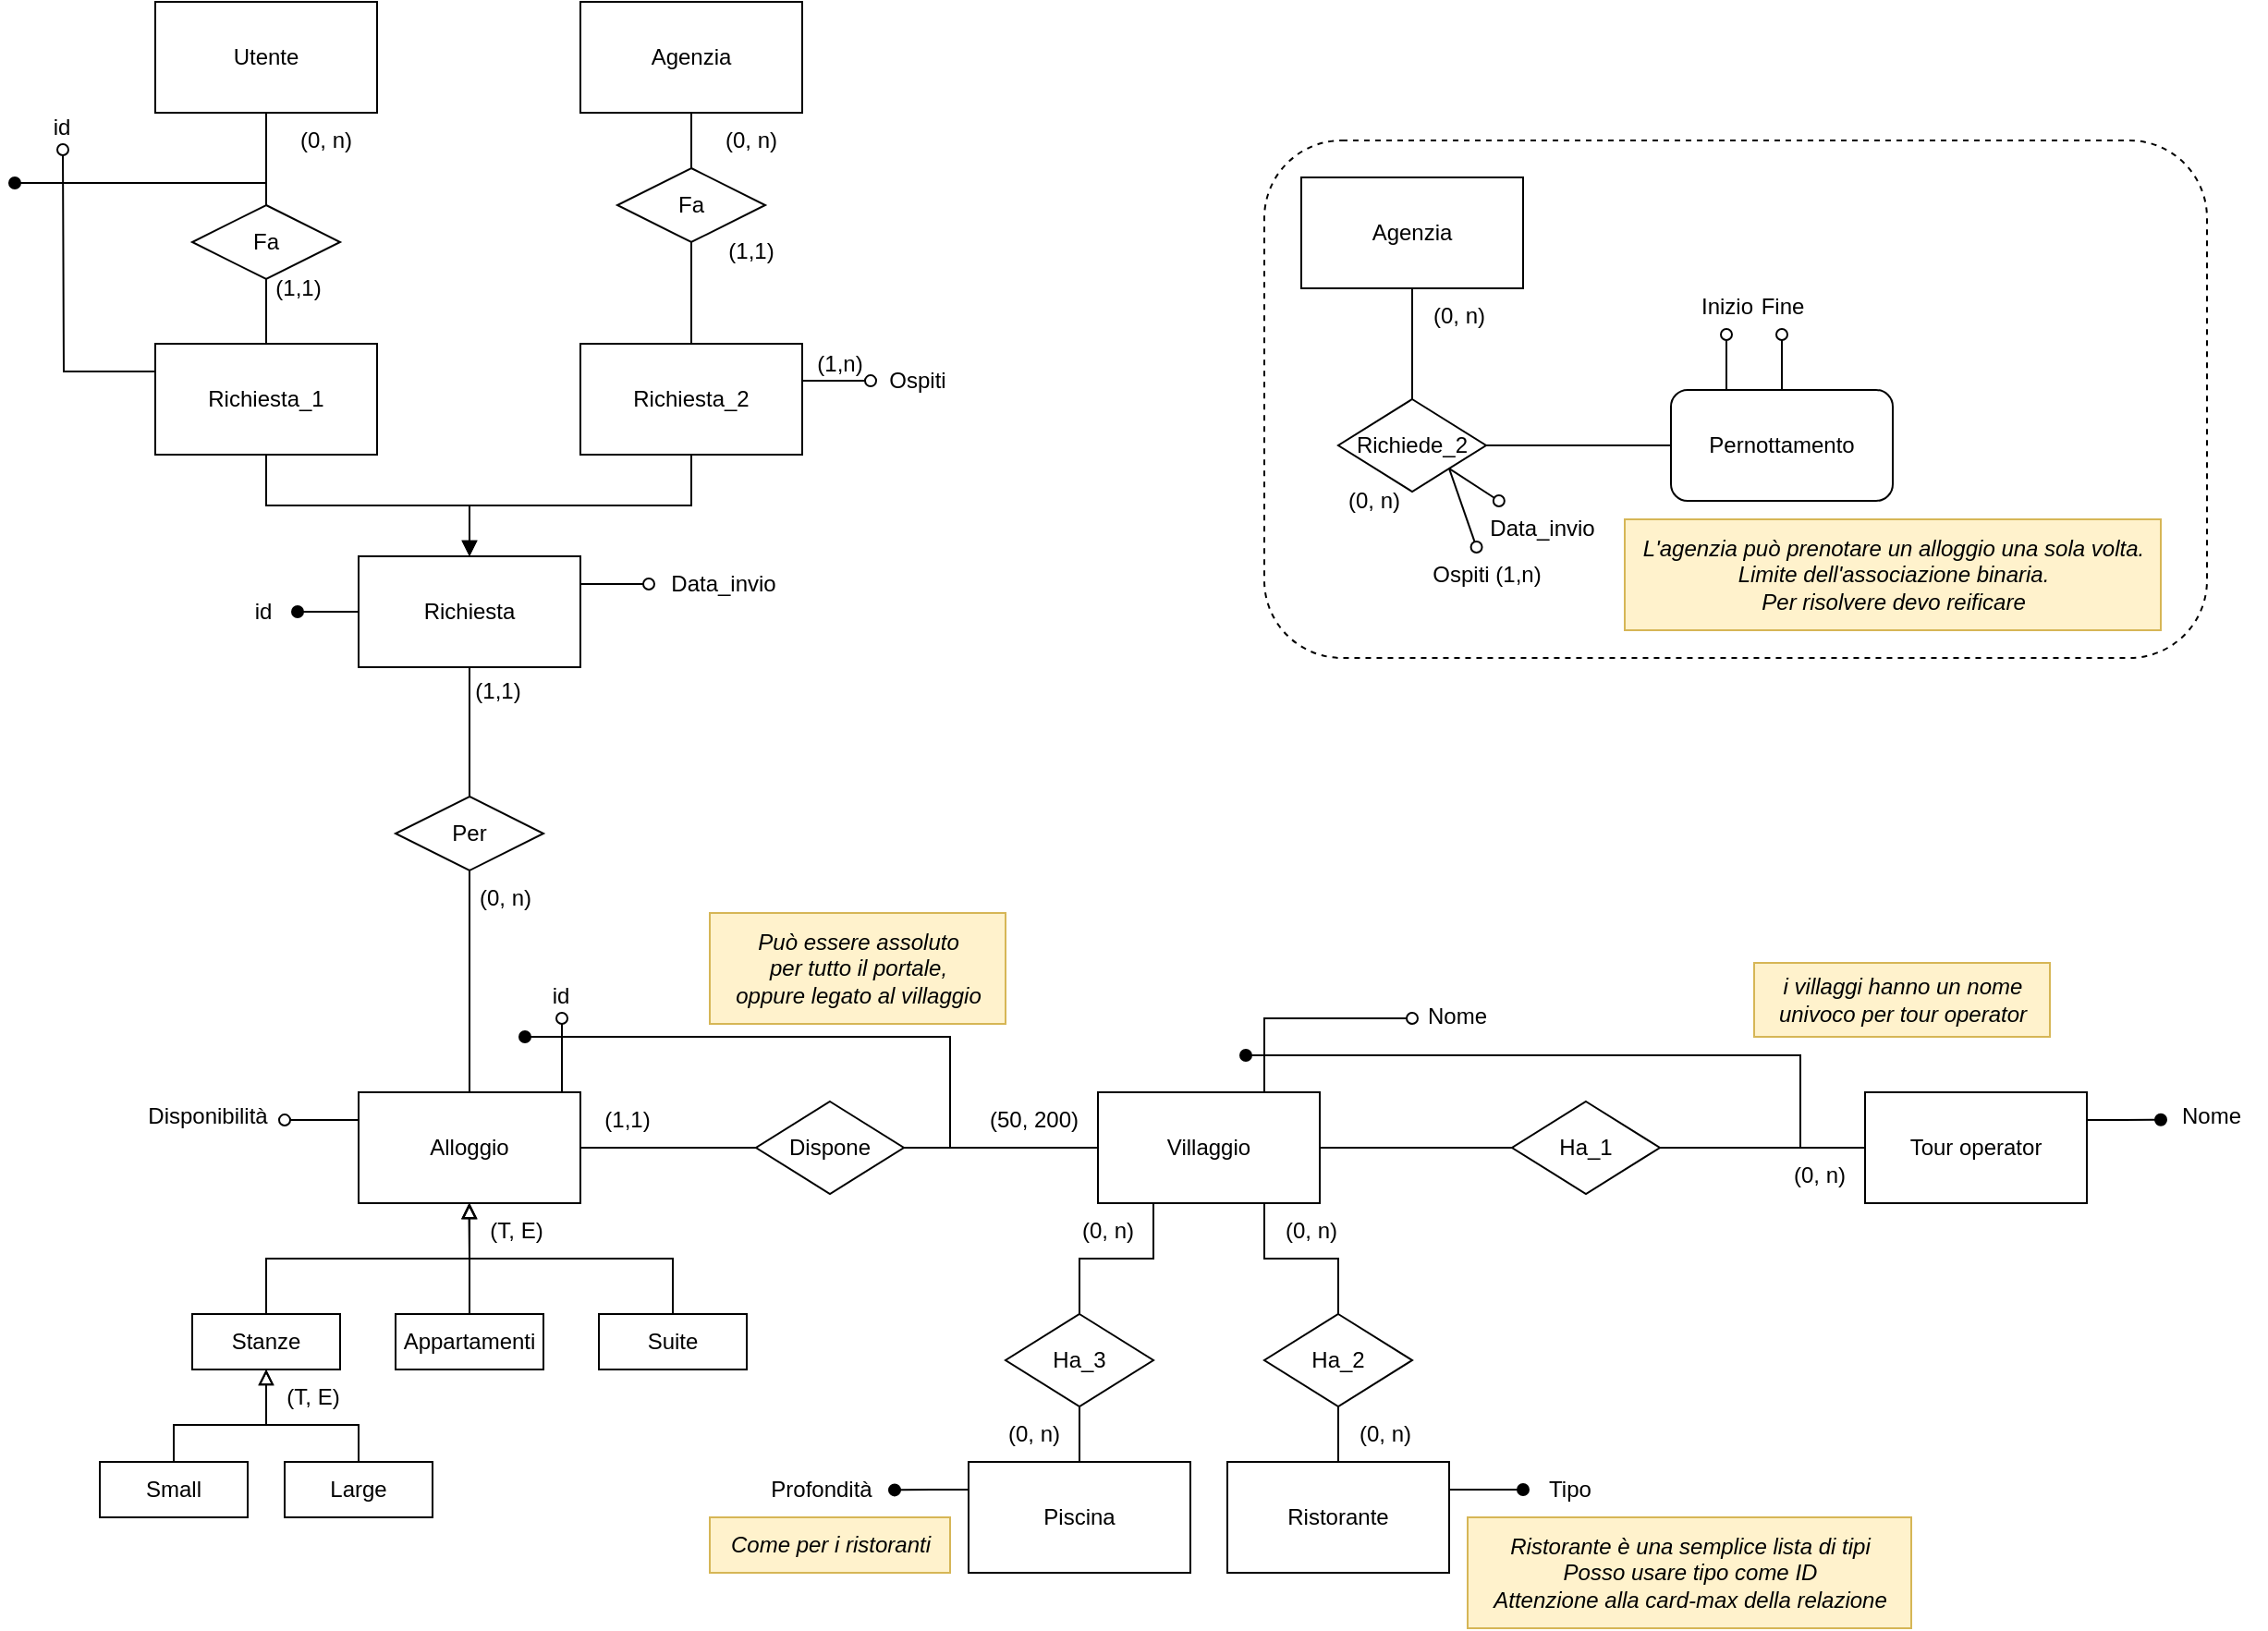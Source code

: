 <mxfile version="20.8.16" type="device"><diagram name="Pagina-1" id="-EDMIH_8DnhTlBHgp33c"><mxGraphModel dx="1922" dy="1255" grid="0" gridSize="10" guides="1" tooltips="1" connect="1" arrows="1" fold="1" page="0" pageScale="1" pageWidth="827" pageHeight="1169" math="0" shadow="0"><root><mxCell id="0"/><mxCell id="1" parent="0"/><mxCell id="rKJac5vUVWXICpSLBOoQ-12" style="edgeStyle=orthogonalEdgeStyle;rounded=0;orthogonalLoop=1;jettySize=auto;html=1;exitX=0.5;exitY=1;exitDx=0;exitDy=0;entryX=0.5;entryY=0;entryDx=0;entryDy=0;endArrow=none;endFill=0;" edge="1" parent="1" source="rKJac5vUVWXICpSLBOoQ-2"><mxGeometry relative="1" as="geometry"><mxPoint x="180" y="320" as="targetPoint"/></mxGeometry></mxCell><mxCell id="rKJac5vUVWXICpSLBOoQ-16" style="edgeStyle=orthogonalEdgeStyle;rounded=0;orthogonalLoop=1;jettySize=auto;html=1;exitX=1;exitY=0.5;exitDx=0;exitDy=0;entryX=0;entryY=0.5;entryDx=0;entryDy=0;endArrow=none;endFill=0;" edge="1" parent="1" source="rKJac5vUVWXICpSLBOoQ-11" target="rKJac5vUVWXICpSLBOoQ-15"><mxGeometry relative="1" as="geometry"/></mxCell><mxCell id="rKJac5vUVWXICpSLBOoQ-27" style="edgeStyle=orthogonalEdgeStyle;rounded=0;orthogonalLoop=1;jettySize=auto;html=1;exitX=0.75;exitY=0;exitDx=0;exitDy=0;endArrow=oval;endFill=0;" edge="1" parent="1" source="rKJac5vUVWXICpSLBOoQ-11"><mxGeometry relative="1" as="geometry"><mxPoint x="290" y="370" as="targetPoint"/><Array as="points"><mxPoint x="210" y="370"/><mxPoint x="280" y="370"/></Array></mxGeometry></mxCell><mxCell id="rKJac5vUVWXICpSLBOoQ-50" style="edgeStyle=orthogonalEdgeStyle;rounded=0;orthogonalLoop=1;jettySize=auto;html=1;exitX=0;exitY=0.5;exitDx=0;exitDy=0;entryX=1;entryY=0.5;entryDx=0;entryDy=0;endArrow=none;endFill=0;" edge="1" parent="1" source="rKJac5vUVWXICpSLBOoQ-11" target="rKJac5vUVWXICpSLBOoQ-49"><mxGeometry relative="1" as="geometry"/></mxCell><mxCell id="rKJac5vUVWXICpSLBOoQ-11" value="Villaggio" style="rounded=0;whiteSpace=wrap;html=1;" vertex="1" parent="1"><mxGeometry x="120" y="410" width="120" height="60" as="geometry"/></mxCell><mxCell id="rKJac5vUVWXICpSLBOoQ-23" style="edgeStyle=orthogonalEdgeStyle;rounded=0;orthogonalLoop=1;jettySize=auto;html=1;exitX=1;exitY=0.25;exitDx=0;exitDy=0;endArrow=oval;endFill=1;" edge="1" parent="1" source="rKJac5vUVWXICpSLBOoQ-14"><mxGeometry relative="1" as="geometry"><mxPoint x="695" y="424.898" as="targetPoint"/></mxGeometry></mxCell><mxCell id="rKJac5vUVWXICpSLBOoQ-14" value="Tour operator" style="rounded=0;whiteSpace=wrap;html=1;" vertex="1" parent="1"><mxGeometry x="535" y="410" width="120" height="60" as="geometry"/></mxCell><mxCell id="rKJac5vUVWXICpSLBOoQ-17" style="edgeStyle=orthogonalEdgeStyle;rounded=0;orthogonalLoop=1;jettySize=auto;html=1;exitX=1;exitY=0.5;exitDx=0;exitDy=0;entryX=0;entryY=0.5;entryDx=0;entryDy=0;endArrow=none;endFill=0;" edge="1" parent="1" source="rKJac5vUVWXICpSLBOoQ-15" target="rKJac5vUVWXICpSLBOoQ-14"><mxGeometry relative="1" as="geometry"/></mxCell><mxCell id="rKJac5vUVWXICpSLBOoQ-15" value="Ha_1" style="rhombus;whiteSpace=wrap;html=1;" vertex="1" parent="1"><mxGeometry x="344" y="415" width="80" height="50" as="geometry"/></mxCell><mxCell id="rKJac5vUVWXICpSLBOoQ-22" style="edgeStyle=orthogonalEdgeStyle;rounded=0;orthogonalLoop=1;jettySize=auto;html=1;exitX=0.5;exitY=0;exitDx=0;exitDy=0;endArrow=none;endFill=0;" edge="1" parent="1" source="rKJac5vUVWXICpSLBOoQ-18"><mxGeometry relative="1" as="geometry"><mxPoint x="250" y="580" as="targetPoint"/></mxGeometry></mxCell><mxCell id="rKJac5vUVWXICpSLBOoQ-35" style="edgeStyle=orthogonalEdgeStyle;rounded=0;orthogonalLoop=1;jettySize=auto;html=1;exitX=1;exitY=0.25;exitDx=0;exitDy=0;endArrow=oval;endFill=1;" edge="1" parent="1" source="rKJac5vUVWXICpSLBOoQ-18"><mxGeometry relative="1" as="geometry"><mxPoint x="350" y="625" as="targetPoint"/></mxGeometry></mxCell><mxCell id="rKJac5vUVWXICpSLBOoQ-18" value="Ristorante" style="rounded=0;whiteSpace=wrap;html=1;" vertex="1" parent="1"><mxGeometry x="190" y="610" width="120" height="60" as="geometry"/></mxCell><mxCell id="rKJac5vUVWXICpSLBOoQ-21" style="edgeStyle=orthogonalEdgeStyle;rounded=0;orthogonalLoop=1;jettySize=auto;html=1;exitX=0.5;exitY=0;exitDx=0;exitDy=0;entryX=0.75;entryY=1;entryDx=0;entryDy=0;endArrow=none;endFill=0;" edge="1" parent="1" source="rKJac5vUVWXICpSLBOoQ-20" target="rKJac5vUVWXICpSLBOoQ-11"><mxGeometry relative="1" as="geometry"/></mxCell><mxCell id="rKJac5vUVWXICpSLBOoQ-20" value="Ha_2" style="rhombus;whiteSpace=wrap;html=1;" vertex="1" parent="1"><mxGeometry x="210" y="530" width="80" height="50" as="geometry"/></mxCell><mxCell id="rKJac5vUVWXICpSLBOoQ-24" value="Nome" style="text;html=1;align=center;verticalAlign=middle;resizable=0;points=[];autosize=1;strokeColor=none;fillColor=none;" vertex="1" parent="1"><mxGeometry x="692" y="408" width="60" height="30" as="geometry"/></mxCell><mxCell id="rKJac5vUVWXICpSLBOoQ-25" value="(0, n)" style="text;html=1;align=center;verticalAlign=middle;resizable=0;points=[];autosize=1;strokeColor=none;fillColor=none;" vertex="1" parent="1"><mxGeometry x="485" y="440" width="50" height="30" as="geometry"/></mxCell><mxCell id="rKJac5vUVWXICpSLBOoQ-28" value="Nome" style="text;html=1;align=center;verticalAlign=middle;resizable=0;points=[];autosize=1;strokeColor=none;fillColor=none;" vertex="1" parent="1"><mxGeometry x="284" y="354" width="60" height="30" as="geometry"/></mxCell><mxCell id="rKJac5vUVWXICpSLBOoQ-29" value="" style="endArrow=oval;html=1;rounded=0;edgeStyle=orthogonalEdgeStyle;endFill=1;" edge="1" parent="1"><mxGeometry width="50" height="50" relative="1" as="geometry"><mxPoint x="500" y="440" as="sourcePoint"/><mxPoint x="200" y="390" as="targetPoint"/><Array as="points"><mxPoint x="400" y="390"/><mxPoint x="200" y="390"/></Array></mxGeometry></mxCell><mxCell id="rKJac5vUVWXICpSLBOoQ-30" value="i villaggi hanno un nome&lt;br&gt;univoco per tour operator" style="text;html=1;align=center;verticalAlign=middle;resizable=0;points=[];autosize=1;strokeColor=#d6b656;fillColor=#fff2cc;fontStyle=2" vertex="1" parent="1"><mxGeometry x="475" y="340" width="160" height="40" as="geometry"/></mxCell><mxCell id="rKJac5vUVWXICpSLBOoQ-31" style="edgeStyle=orthogonalEdgeStyle;rounded=0;orthogonalLoop=1;jettySize=auto;html=1;exitX=0.5;exitY=0;exitDx=0;exitDy=0;endArrow=none;endFill=0;" edge="1" parent="1" source="rKJac5vUVWXICpSLBOoQ-32"><mxGeometry relative="1" as="geometry"><mxPoint x="110" y="580" as="targetPoint"/></mxGeometry></mxCell><mxCell id="rKJac5vUVWXICpSLBOoQ-44" style="edgeStyle=orthogonalEdgeStyle;rounded=0;orthogonalLoop=1;jettySize=auto;html=1;exitX=0;exitY=0.25;exitDx=0;exitDy=0;endArrow=oval;endFill=1;" edge="1" parent="1" source="rKJac5vUVWXICpSLBOoQ-32"><mxGeometry relative="1" as="geometry"><mxPoint x="10" y="625.2" as="targetPoint"/></mxGeometry></mxCell><mxCell id="rKJac5vUVWXICpSLBOoQ-32" value="Piscina" style="rounded=0;whiteSpace=wrap;html=1;" vertex="1" parent="1"><mxGeometry x="50" y="610" width="120" height="60" as="geometry"/></mxCell><mxCell id="rKJac5vUVWXICpSLBOoQ-34" style="edgeStyle=orthogonalEdgeStyle;rounded=0;orthogonalLoop=1;jettySize=auto;html=1;exitX=0.5;exitY=0;exitDx=0;exitDy=0;entryX=0.25;entryY=1;entryDx=0;entryDy=0;endArrow=none;endFill=0;" edge="1" parent="1" source="rKJac5vUVWXICpSLBOoQ-33" target="rKJac5vUVWXICpSLBOoQ-11"><mxGeometry relative="1" as="geometry"/></mxCell><mxCell id="rKJac5vUVWXICpSLBOoQ-33" value="Ha_3" style="rhombus;whiteSpace=wrap;html=1;" vertex="1" parent="1"><mxGeometry x="70" y="530" width="80" height="50" as="geometry"/></mxCell><mxCell id="rKJac5vUVWXICpSLBOoQ-36" value="Tipo" style="text;html=1;align=center;verticalAlign=middle;resizable=0;points=[];autosize=1;strokeColor=none;fillColor=none;" vertex="1" parent="1"><mxGeometry x="350" y="610" width="50" height="30" as="geometry"/></mxCell><mxCell id="rKJac5vUVWXICpSLBOoQ-40" value="Ristorante è una semplice lista di tipi&lt;br&gt;Posso usare tipo come ID&lt;br&gt;Attenzione alla card-max della relazione" style="text;html=1;align=center;verticalAlign=middle;resizable=0;points=[];autosize=1;strokeColor=#d6b656;fillColor=#fff2cc;fontStyle=2" vertex="1" parent="1"><mxGeometry x="320" y="640" width="240" height="60" as="geometry"/></mxCell><mxCell id="rKJac5vUVWXICpSLBOoQ-42" value="(0, n)" style="text;html=1;align=center;verticalAlign=middle;resizable=0;points=[];autosize=1;strokeColor=none;fillColor=none;" vertex="1" parent="1"><mxGeometry x="210" y="470" width="50" height="30" as="geometry"/></mxCell><mxCell id="rKJac5vUVWXICpSLBOoQ-43" value="(0, n)" style="text;html=1;align=center;verticalAlign=middle;resizable=0;points=[];autosize=1;strokeColor=none;fillColor=none;" vertex="1" parent="1"><mxGeometry x="250" y="580" width="50" height="30" as="geometry"/></mxCell><mxCell id="rKJac5vUVWXICpSLBOoQ-45" value="Profondità" style="text;html=1;align=center;verticalAlign=middle;resizable=0;points=[];autosize=1;strokeColor=none;fillColor=none;" vertex="1" parent="1"><mxGeometry x="-70" y="610" width="80" height="30" as="geometry"/></mxCell><mxCell id="rKJac5vUVWXICpSLBOoQ-46" value="Come per i ristoranti" style="text;html=1;align=center;verticalAlign=middle;resizable=0;points=[];autosize=1;strokeColor=#d6b656;fillColor=#fff2cc;fontStyle=2" vertex="1" parent="1"><mxGeometry x="-90" y="640" width="130" height="30" as="geometry"/></mxCell><mxCell id="rKJac5vUVWXICpSLBOoQ-47" value="(0, n)" style="text;html=1;align=center;verticalAlign=middle;resizable=0;points=[];autosize=1;strokeColor=none;fillColor=none;" vertex="1" parent="1"><mxGeometry x="60" y="580" width="50" height="30" as="geometry"/></mxCell><mxCell id="rKJac5vUVWXICpSLBOoQ-48" value="(0, n)" style="text;html=1;align=center;verticalAlign=middle;resizable=0;points=[];autosize=1;strokeColor=none;fillColor=none;" vertex="1" parent="1"><mxGeometry x="100" y="470" width="50" height="30" as="geometry"/></mxCell><mxCell id="rKJac5vUVWXICpSLBOoQ-55" style="edgeStyle=orthogonalEdgeStyle;rounded=0;orthogonalLoop=1;jettySize=auto;html=1;exitX=0;exitY=0.5;exitDx=0;exitDy=0;endArrow=none;endFill=0;" edge="1" parent="1" source="rKJac5vUVWXICpSLBOoQ-49" target="rKJac5vUVWXICpSLBOoQ-53"><mxGeometry relative="1" as="geometry"/></mxCell><mxCell id="rKJac5vUVWXICpSLBOoQ-49" value="Dispone" style="rhombus;whiteSpace=wrap;html=1;" vertex="1" parent="1"><mxGeometry x="-65" y="415" width="80" height="50" as="geometry"/></mxCell><mxCell id="rKJac5vUVWXICpSLBOoQ-51" value="(50, 200)" style="text;html=1;align=center;verticalAlign=middle;resizable=0;points=[];autosize=1;strokeColor=none;fillColor=none;" vertex="1" parent="1"><mxGeometry x="50" y="410" width="70" height="30" as="geometry"/></mxCell><mxCell id="rKJac5vUVWXICpSLBOoQ-71" style="edgeStyle=orthogonalEdgeStyle;rounded=0;orthogonalLoop=1;jettySize=auto;html=1;exitX=0;exitY=0.25;exitDx=0;exitDy=0;endArrow=oval;endFill=0;" edge="1" parent="1" source="rKJac5vUVWXICpSLBOoQ-53"><mxGeometry relative="1" as="geometry"><mxPoint x="-320" y="425.041" as="targetPoint"/></mxGeometry></mxCell><mxCell id="rKJac5vUVWXICpSLBOoQ-74" style="edgeStyle=orthogonalEdgeStyle;rounded=0;orthogonalLoop=1;jettySize=auto;html=1;exitX=0.25;exitY=0;exitDx=0;exitDy=0;endArrow=oval;endFill=0;" edge="1" parent="1" source="rKJac5vUVWXICpSLBOoQ-53"><mxGeometry relative="1" as="geometry"><mxPoint x="-170" y="370" as="targetPoint"/><Array as="points"><mxPoint x="-170" y="410"/><mxPoint x="-170" y="370"/></Array></mxGeometry></mxCell><mxCell id="rKJac5vUVWXICpSLBOoQ-135" style="edgeStyle=orthogonalEdgeStyle;rounded=0;orthogonalLoop=1;jettySize=auto;html=1;exitX=0.5;exitY=0;exitDx=0;exitDy=0;entryX=0.5;entryY=1;entryDx=0;entryDy=0;endArrow=none;endFill=0;" edge="1" parent="1" source="rKJac5vUVWXICpSLBOoQ-53" target="rKJac5vUVWXICpSLBOoQ-111"><mxGeometry relative="1" as="geometry"/></mxCell><mxCell id="rKJac5vUVWXICpSLBOoQ-53" value="Alloggio" style="whiteSpace=wrap;html=1;" vertex="1" parent="1"><mxGeometry x="-280" y="410" width="120" height="60" as="geometry"/></mxCell><mxCell id="rKJac5vUVWXICpSLBOoQ-60" style="edgeStyle=orthogonalEdgeStyle;rounded=0;orthogonalLoop=1;jettySize=auto;html=1;exitX=0.5;exitY=0;exitDx=0;exitDy=0;entryX=0.5;entryY=1;entryDx=0;entryDy=0;endArrow=block;endFill=0;" edge="1" parent="1" source="rKJac5vUVWXICpSLBOoQ-56" target="rKJac5vUVWXICpSLBOoQ-53"><mxGeometry relative="1" as="geometry"/></mxCell><mxCell id="rKJac5vUVWXICpSLBOoQ-56" value="Stanze" style="whiteSpace=wrap;html=1;" vertex="1" parent="1"><mxGeometry x="-370" y="530" width="80" height="30" as="geometry"/></mxCell><mxCell id="rKJac5vUVWXICpSLBOoQ-61" style="edgeStyle=orthogonalEdgeStyle;rounded=0;orthogonalLoop=1;jettySize=auto;html=1;exitX=0.5;exitY=0;exitDx=0;exitDy=0;endArrow=block;endFill=0;" edge="1" parent="1" source="rKJac5vUVWXICpSLBOoQ-57"><mxGeometry relative="1" as="geometry"><mxPoint x="-220.286" y="470" as="targetPoint"/></mxGeometry></mxCell><mxCell id="rKJac5vUVWXICpSLBOoQ-57" value="Appartamenti" style="whiteSpace=wrap;html=1;" vertex="1" parent="1"><mxGeometry x="-260" y="530" width="80" height="30" as="geometry"/></mxCell><mxCell id="rKJac5vUVWXICpSLBOoQ-62" style="edgeStyle=orthogonalEdgeStyle;rounded=0;orthogonalLoop=1;jettySize=auto;html=1;exitX=0.5;exitY=0;exitDx=0;exitDy=0;entryX=0.5;entryY=1;entryDx=0;entryDy=0;endArrow=block;endFill=0;" edge="1" parent="1" source="rKJac5vUVWXICpSLBOoQ-59" target="rKJac5vUVWXICpSLBOoQ-53"><mxGeometry relative="1" as="geometry"/></mxCell><mxCell id="rKJac5vUVWXICpSLBOoQ-59" value="Suite" style="whiteSpace=wrap;html=1;" vertex="1" parent="1"><mxGeometry x="-150" y="530" width="80" height="30" as="geometry"/></mxCell><mxCell id="rKJac5vUVWXICpSLBOoQ-63" value="(T, E)" style="text;html=1;align=center;verticalAlign=middle;resizable=0;points=[];autosize=1;strokeColor=none;fillColor=none;" vertex="1" parent="1"><mxGeometry x="-220" y="470" width="50" height="30" as="geometry"/></mxCell><mxCell id="rKJac5vUVWXICpSLBOoQ-66" style="edgeStyle=orthogonalEdgeStyle;rounded=0;orthogonalLoop=1;jettySize=auto;html=1;exitX=0.5;exitY=0;exitDx=0;exitDy=0;entryX=0.5;entryY=1;entryDx=0;entryDy=0;endArrow=block;endFill=0;" edge="1" parent="1" source="rKJac5vUVWXICpSLBOoQ-64" target="rKJac5vUVWXICpSLBOoQ-56"><mxGeometry relative="1" as="geometry"><Array as="points"><mxPoint x="-380" y="590"/><mxPoint x="-330" y="590"/></Array></mxGeometry></mxCell><mxCell id="rKJac5vUVWXICpSLBOoQ-64" value="Small" style="whiteSpace=wrap;html=1;" vertex="1" parent="1"><mxGeometry x="-420" y="610" width="80" height="30" as="geometry"/></mxCell><mxCell id="rKJac5vUVWXICpSLBOoQ-67" style="edgeStyle=orthogonalEdgeStyle;rounded=0;orthogonalLoop=1;jettySize=auto;html=1;exitX=0.5;exitY=0;exitDx=0;exitDy=0;endArrow=block;endFill=0;" edge="1" parent="1" source="rKJac5vUVWXICpSLBOoQ-65"><mxGeometry relative="1" as="geometry"><mxPoint x="-330" y="560" as="targetPoint"/><Array as="points"><mxPoint x="-280" y="590"/><mxPoint x="-330" y="590"/></Array></mxGeometry></mxCell><mxCell id="rKJac5vUVWXICpSLBOoQ-65" value="Large" style="whiteSpace=wrap;html=1;" vertex="1" parent="1"><mxGeometry x="-320" y="610" width="80" height="30" as="geometry"/></mxCell><mxCell id="rKJac5vUVWXICpSLBOoQ-70" value="(T, E)" style="text;html=1;align=center;verticalAlign=middle;resizable=0;points=[];autosize=1;strokeColor=none;fillColor=none;" vertex="1" parent="1"><mxGeometry x="-330" y="560" width="50" height="30" as="geometry"/></mxCell><mxCell id="rKJac5vUVWXICpSLBOoQ-72" value="Disponibilità" style="text;html=1;align=center;verticalAlign=middle;resizable=0;points=[];autosize=1;strokeColor=none;fillColor=none;" vertex="1" parent="1"><mxGeometry x="-407" y="408" width="90" height="30" as="geometry"/></mxCell><mxCell id="rKJac5vUVWXICpSLBOoQ-73" value="(1,1)" style="text;html=1;align=center;verticalAlign=middle;resizable=0;points=[];autosize=1;strokeColor=none;fillColor=none;" vertex="1" parent="1"><mxGeometry x="-160" y="410" width="50" height="30" as="geometry"/></mxCell><mxCell id="rKJac5vUVWXICpSLBOoQ-75" value="id" style="text;html=1;align=center;verticalAlign=middle;resizable=0;points=[];autosize=1;strokeColor=none;fillColor=none;" vertex="1" parent="1"><mxGeometry x="-186" y="343" width="30" height="30" as="geometry"/></mxCell><mxCell id="rKJac5vUVWXICpSLBOoQ-76" value="Può essere assoluto&lt;br&gt;per tutto il portale,&lt;br&gt;oppure legato al villaggio" style="text;html=1;align=center;verticalAlign=middle;resizable=0;points=[];autosize=1;strokeColor=#d6b656;fillColor=#fff2cc;fontStyle=2" vertex="1" parent="1"><mxGeometry x="-90" y="313" width="160" height="60" as="geometry"/></mxCell><mxCell id="rKJac5vUVWXICpSLBOoQ-77" value="" style="endArrow=oval;html=1;rounded=0;edgeStyle=orthogonalEdgeStyle;endFill=1;" edge="1" parent="1"><mxGeometry width="50" height="50" relative="1" as="geometry"><mxPoint x="40" y="440" as="sourcePoint"/><mxPoint x="-190" y="380" as="targetPoint"/><Array as="points"><mxPoint x="40" y="380"/><mxPoint x="-190" y="380"/></Array></mxGeometry></mxCell><mxCell id="rKJac5vUVWXICpSLBOoQ-103" value="Agenzia" style="whiteSpace=wrap;html=1;" vertex="1" parent="1"><mxGeometry x="-160" y="-180" width="120" height="60" as="geometry"/></mxCell><mxCell id="rKJac5vUVWXICpSLBOoQ-123" style="edgeStyle=orthogonalEdgeStyle;rounded=0;orthogonalLoop=1;jettySize=auto;html=1;exitX=1;exitY=0.25;exitDx=0;exitDy=0;endArrow=oval;endFill=0;" edge="1" parent="1" source="rKJac5vUVWXICpSLBOoQ-104"><mxGeometry relative="1" as="geometry"><mxPoint x="-123" y="134.83" as="targetPoint"/></mxGeometry></mxCell><mxCell id="rKJac5vUVWXICpSLBOoQ-104" value="Richiesta" style="whiteSpace=wrap;html=1;" vertex="1" parent="1"><mxGeometry x="-280" y="120" width="120" height="60" as="geometry"/></mxCell><mxCell id="rKJac5vUVWXICpSLBOoQ-110" style="edgeStyle=none;rounded=0;orthogonalLoop=1;jettySize=auto;html=1;exitX=0.5;exitY=0;exitDx=0;exitDy=0;entryX=0.5;entryY=1;entryDx=0;entryDy=0;endArrow=none;endFill=0;" edge="1" parent="1" source="rKJac5vUVWXICpSLBOoQ-108" target="rKJac5vUVWXICpSLBOoQ-103"><mxGeometry relative="1" as="geometry"/></mxCell><mxCell id="rKJac5vUVWXICpSLBOoQ-138" style="edgeStyle=orthogonalEdgeStyle;rounded=0;orthogonalLoop=1;jettySize=auto;html=1;exitX=0.5;exitY=1;exitDx=0;exitDy=0;entryX=0.5;entryY=0;entryDx=0;entryDy=0;endArrow=none;endFill=0;" edge="1" parent="1" source="rKJac5vUVWXICpSLBOoQ-108" target="rKJac5vUVWXICpSLBOoQ-137"><mxGeometry relative="1" as="geometry"/></mxCell><mxCell id="rKJac5vUVWXICpSLBOoQ-108" value="Fa" style="rhombus;whiteSpace=wrap;html=1;" vertex="1" parent="1"><mxGeometry x="-140" y="-90" width="80" height="40" as="geometry"/></mxCell><mxCell id="rKJac5vUVWXICpSLBOoQ-136" style="edgeStyle=orthogonalEdgeStyle;rounded=0;orthogonalLoop=1;jettySize=auto;html=1;exitX=0.5;exitY=0;exitDx=0;exitDy=0;endArrow=none;endFill=0;" edge="1" parent="1" source="rKJac5vUVWXICpSLBOoQ-111" target="rKJac5vUVWXICpSLBOoQ-104"><mxGeometry relative="1" as="geometry"/></mxCell><mxCell id="rKJac5vUVWXICpSLBOoQ-111" value="Per" style="rhombus;whiteSpace=wrap;html=1;" vertex="1" parent="1"><mxGeometry x="-260" y="250" width="80" height="40" as="geometry"/></mxCell><mxCell id="rKJac5vUVWXICpSLBOoQ-115" value="(0, n)" style="text;html=1;align=center;verticalAlign=middle;resizable=0;points=[];autosize=1;strokeColor=none;fillColor=none;" vertex="1" parent="1"><mxGeometry x="-93" y="-120" width="50" height="30" as="geometry"/></mxCell><mxCell id="rKJac5vUVWXICpSLBOoQ-118" value="(0, n)" style="text;html=1;align=center;verticalAlign=middle;resizable=0;points=[];autosize=1;strokeColor=none;fillColor=none;" vertex="1" parent="1"><mxGeometry x="-226.5" y="290" width="50" height="30" as="geometry"/></mxCell><mxCell id="rKJac5vUVWXICpSLBOoQ-122" value="" style="endArrow=oval;html=1;rounded=0;endFill=1;exitX=0;exitY=0.5;exitDx=0;exitDy=0;" edge="1" parent="1" source="rKJac5vUVWXICpSLBOoQ-104"><mxGeometry width="50" height="50" relative="1" as="geometry"><mxPoint x="-303" y="190" as="sourcePoint"/><mxPoint x="-313" y="150" as="targetPoint"/></mxGeometry></mxCell><mxCell id="rKJac5vUVWXICpSLBOoQ-124" value="Data_invio" style="text;html=1;align=center;verticalAlign=middle;resizable=0;points=[];autosize=1;strokeColor=none;fillColor=none;" vertex="1" parent="1"><mxGeometry x="-123" y="120" width="80" height="30" as="geometry"/></mxCell><mxCell id="rKJac5vUVWXICpSLBOoQ-127" value="id" style="text;html=1;align=center;verticalAlign=middle;resizable=0;points=[];autosize=1;strokeColor=none;fillColor=none;" vertex="1" parent="1"><mxGeometry x="-347" y="135" width="30" height="30" as="geometry"/></mxCell><mxCell id="rKJac5vUVWXICpSLBOoQ-134" value="" style="group" vertex="1" connectable="0" parent="1"><mxGeometry x="210" y="-105" width="510" height="280" as="geometry"/></mxCell><mxCell id="rKJac5vUVWXICpSLBOoQ-3" value="Agenzia" style="rounded=0;whiteSpace=wrap;html=1;" vertex="1" parent="rKJac5vUVWXICpSLBOoQ-134"><mxGeometry x="20" y="20" width="120" height="60" as="geometry"/></mxCell><mxCell id="rKJac5vUVWXICpSLBOoQ-5" value="Richiede_2" style="rhombus;whiteSpace=wrap;html=1;" vertex="1" parent="rKJac5vUVWXICpSLBOoQ-134"><mxGeometry x="40" y="140" width="80" height="50" as="geometry"/></mxCell><mxCell id="rKJac5vUVWXICpSLBOoQ-7" style="edgeStyle=orthogonalEdgeStyle;rounded=0;orthogonalLoop=1;jettySize=auto;html=1;exitX=0.5;exitY=1;exitDx=0;exitDy=0;entryX=0.5;entryY=0;entryDx=0;entryDy=0;endArrow=none;endFill=0;" edge="1" parent="rKJac5vUVWXICpSLBOoQ-134" source="rKJac5vUVWXICpSLBOoQ-3" target="rKJac5vUVWXICpSLBOoQ-5"><mxGeometry relative="1" as="geometry"/></mxCell><mxCell id="rKJac5vUVWXICpSLBOoQ-82" value="Pernottamento" style="rounded=1;whiteSpace=wrap;html=1;" vertex="1" parent="rKJac5vUVWXICpSLBOoQ-134"><mxGeometry x="220" y="135" width="120" height="60" as="geometry"/></mxCell><mxCell id="rKJac5vUVWXICpSLBOoQ-84" style="edgeStyle=none;rounded=0;orthogonalLoop=1;jettySize=auto;html=1;exitX=1;exitY=0.5;exitDx=0;exitDy=0;entryX=0;entryY=0.5;entryDx=0;entryDy=0;endArrow=none;endFill=0;" edge="1" parent="rKJac5vUVWXICpSLBOoQ-134" source="rKJac5vUVWXICpSLBOoQ-5" target="rKJac5vUVWXICpSLBOoQ-82"><mxGeometry relative="1" as="geometry"/></mxCell><mxCell id="rKJac5vUVWXICpSLBOoQ-90" value="Data_invio" style="text;html=1;align=center;verticalAlign=middle;resizable=0;points=[];autosize=1;strokeColor=none;fillColor=none;" vertex="1" parent="rKJac5vUVWXICpSLBOoQ-134"><mxGeometry x="110" y="195" width="80" height="30" as="geometry"/></mxCell><mxCell id="rKJac5vUVWXICpSLBOoQ-91" style="edgeStyle=none;rounded=0;orthogonalLoop=1;jettySize=auto;html=1;exitX=1;exitY=1;exitDx=0;exitDy=0;endArrow=oval;endFill=0;" edge="1" parent="rKJac5vUVWXICpSLBOoQ-134" source="rKJac5vUVWXICpSLBOoQ-5" target="rKJac5vUVWXICpSLBOoQ-90"><mxGeometry relative="1" as="geometry"/></mxCell><mxCell id="rKJac5vUVWXICpSLBOoQ-92" value="Ospiti (1,n)" style="text;html=1;align=center;verticalAlign=middle;resizable=0;points=[];autosize=1;strokeColor=none;fillColor=none;" vertex="1" parent="rKJac5vUVWXICpSLBOoQ-134"><mxGeometry x="80" y="220" width="80" height="30" as="geometry"/></mxCell><mxCell id="rKJac5vUVWXICpSLBOoQ-93" style="edgeStyle=none;rounded=0;orthogonalLoop=1;jettySize=auto;html=1;exitX=1;exitY=1;exitDx=0;exitDy=0;endArrow=oval;endFill=0;" edge="1" parent="rKJac5vUVWXICpSLBOoQ-134" source="rKJac5vUVWXICpSLBOoQ-5" target="rKJac5vUVWXICpSLBOoQ-92"><mxGeometry relative="1" as="geometry"/></mxCell><mxCell id="rKJac5vUVWXICpSLBOoQ-94" value="Inizio" style="text;html=1;align=center;verticalAlign=middle;resizable=0;points=[];autosize=1;strokeColor=none;fillColor=none;" vertex="1" parent="rKJac5vUVWXICpSLBOoQ-134"><mxGeometry x="225" y="75" width="50" height="30" as="geometry"/></mxCell><mxCell id="rKJac5vUVWXICpSLBOoQ-96" style="edgeStyle=none;rounded=0;orthogonalLoop=1;jettySize=auto;html=1;exitX=0.25;exitY=0;exitDx=0;exitDy=0;endArrow=oval;endFill=0;" edge="1" parent="rKJac5vUVWXICpSLBOoQ-134" source="rKJac5vUVWXICpSLBOoQ-82" target="rKJac5vUVWXICpSLBOoQ-94"><mxGeometry relative="1" as="geometry"/></mxCell><mxCell id="rKJac5vUVWXICpSLBOoQ-95" value="Fine" style="text;html=1;align=center;verticalAlign=middle;resizable=0;points=[];autosize=1;strokeColor=none;fillColor=none;" vertex="1" parent="rKJac5vUVWXICpSLBOoQ-134"><mxGeometry x="255" y="75" width="50" height="30" as="geometry"/></mxCell><mxCell id="rKJac5vUVWXICpSLBOoQ-97" style="edgeStyle=none;rounded=0;orthogonalLoop=1;jettySize=auto;html=1;exitX=0.5;exitY=0;exitDx=0;exitDy=0;endArrow=oval;endFill=0;" edge="1" parent="rKJac5vUVWXICpSLBOoQ-134" source="rKJac5vUVWXICpSLBOoQ-82" target="rKJac5vUVWXICpSLBOoQ-95"><mxGeometry relative="1" as="geometry"/></mxCell><mxCell id="rKJac5vUVWXICpSLBOoQ-98" value="(0, n)" style="text;html=1;align=center;verticalAlign=middle;resizable=0;points=[];autosize=1;strokeColor=none;fillColor=none;" vertex="1" parent="rKJac5vUVWXICpSLBOoQ-134"><mxGeometry x="80" y="80" width="50" height="30" as="geometry"/></mxCell><mxCell id="rKJac5vUVWXICpSLBOoQ-100" value="L'agenzia può prenotare un alloggio una sola volta.&lt;br&gt;Limite dell'associazione binaria.&lt;br&gt;Per risolvere devo reificare" style="text;html=1;align=center;verticalAlign=middle;resizable=0;points=[];autosize=1;strokeColor=#d6b656;fillColor=#fff2cc;fontStyle=2" vertex="1" parent="rKJac5vUVWXICpSLBOoQ-134"><mxGeometry x="195" y="205" width="290" height="60" as="geometry"/></mxCell><mxCell id="rKJac5vUVWXICpSLBOoQ-101" value="(0, n)" style="text;html=1;align=center;verticalAlign=middle;resizable=0;points=[];autosize=1;strokeColor=none;fillColor=none;" vertex="1" parent="rKJac5vUVWXICpSLBOoQ-134"><mxGeometry x="34" y="180" width="50" height="30" as="geometry"/></mxCell><mxCell id="rKJac5vUVWXICpSLBOoQ-133" value="" style="rounded=1;whiteSpace=wrap;html=1;dashed=1;fillColor=none;" vertex="1" parent="rKJac5vUVWXICpSLBOoQ-134"><mxGeometry width="510" height="280" as="geometry"/></mxCell><mxCell id="rKJac5vUVWXICpSLBOoQ-139" style="edgeStyle=orthogonalEdgeStyle;rounded=0;orthogonalLoop=1;jettySize=auto;html=1;exitX=0.5;exitY=1;exitDx=0;exitDy=0;endArrow=block;endFill=1;" edge="1" parent="1" source="rKJac5vUVWXICpSLBOoQ-137" target="rKJac5vUVWXICpSLBOoQ-104"><mxGeometry relative="1" as="geometry"/></mxCell><mxCell id="rKJac5vUVWXICpSLBOoQ-137" value="Richiesta_2" style="whiteSpace=wrap;html=1;" vertex="1" parent="1"><mxGeometry x="-160" y="5" width="120" height="60" as="geometry"/></mxCell><mxCell id="rKJac5vUVWXICpSLBOoQ-140" value="(1,1)" style="text;html=1;align=center;verticalAlign=middle;resizable=0;points=[];autosize=1;strokeColor=none;fillColor=none;" vertex="1" parent="1"><mxGeometry x="-93" y="-60" width="50" height="30" as="geometry"/></mxCell><mxCell id="rKJac5vUVWXICpSLBOoQ-142" style="edgeStyle=orthogonalEdgeStyle;rounded=0;orthogonalLoop=1;jettySize=auto;html=1;exitX=0.5;exitY=1;exitDx=0;exitDy=0;entryX=0.5;entryY=0;entryDx=0;entryDy=0;endArrow=block;endFill=1;" edge="1" parent="1" source="rKJac5vUVWXICpSLBOoQ-141" target="rKJac5vUVWXICpSLBOoQ-104"><mxGeometry relative="1" as="geometry"/></mxCell><mxCell id="rKJac5vUVWXICpSLBOoQ-162" style="edgeStyle=orthogonalEdgeStyle;rounded=0;orthogonalLoop=1;jettySize=auto;html=1;exitX=0.5;exitY=0;exitDx=0;exitDy=0;entryX=0.5;entryY=1;entryDx=0;entryDy=0;endArrow=none;endFill=0;" edge="1" parent="1" source="rKJac5vUVWXICpSLBOoQ-141" target="rKJac5vUVWXICpSLBOoQ-159"><mxGeometry relative="1" as="geometry"/></mxCell><mxCell id="rKJac5vUVWXICpSLBOoQ-163" style="edgeStyle=orthogonalEdgeStyle;rounded=0;orthogonalLoop=1;jettySize=auto;html=1;exitX=0;exitY=0.25;exitDx=0;exitDy=0;endArrow=oval;endFill=0;" edge="1" parent="1" source="rKJac5vUVWXICpSLBOoQ-141"><mxGeometry relative="1" as="geometry"><mxPoint x="-440" y="-100" as="targetPoint"/></mxGeometry></mxCell><mxCell id="rKJac5vUVWXICpSLBOoQ-141" value="Richiesta_1" style="whiteSpace=wrap;html=1;" vertex="1" parent="1"><mxGeometry x="-390" y="5" width="120" height="60" as="geometry"/></mxCell><mxCell id="rKJac5vUVWXICpSLBOoQ-144" style="edgeStyle=orthogonalEdgeStyle;rounded=0;orthogonalLoop=1;jettySize=auto;html=1;exitX=1;exitY=0.75;exitDx=0;exitDy=0;endArrow=oval;endFill=0;" edge="1" parent="1"><mxGeometry relative="1" as="geometry"><mxPoint x="-3" y="25.043" as="targetPoint"/><mxPoint x="-40" y="25" as="sourcePoint"/></mxGeometry></mxCell><mxCell id="rKJac5vUVWXICpSLBOoQ-145" value="Ospiti" style="text;html=1;align=center;verticalAlign=middle;resizable=0;points=[];autosize=1;strokeColor=none;fillColor=none;" vertex="1" parent="1"><mxGeometry x="-3" y="10" width="50" height="30" as="geometry"/></mxCell><mxCell id="rKJac5vUVWXICpSLBOoQ-146" value="(1,n)" style="text;html=1;align=center;verticalAlign=middle;resizable=0;points=[];autosize=1;strokeColor=none;fillColor=none;" vertex="1" parent="1"><mxGeometry x="-45" y="1" width="50" height="30" as="geometry"/></mxCell><mxCell id="rKJac5vUVWXICpSLBOoQ-157" value="Utente" style="whiteSpace=wrap;html=1;" vertex="1" parent="1"><mxGeometry x="-390" y="-180" width="120" height="60" as="geometry"/></mxCell><mxCell id="rKJac5vUVWXICpSLBOoQ-158" style="edgeStyle=none;rounded=0;orthogonalLoop=1;jettySize=auto;html=1;exitX=0.5;exitY=0;exitDx=0;exitDy=0;entryX=0.5;entryY=1;entryDx=0;entryDy=0;endArrow=none;endFill=0;" edge="1" parent="1" source="rKJac5vUVWXICpSLBOoQ-159" target="rKJac5vUVWXICpSLBOoQ-157"><mxGeometry relative="1" as="geometry"/></mxCell><mxCell id="rKJac5vUVWXICpSLBOoQ-159" value="Fa" style="rhombus;whiteSpace=wrap;html=1;" vertex="1" parent="1"><mxGeometry x="-370" y="-70" width="80" height="40" as="geometry"/></mxCell><mxCell id="rKJac5vUVWXICpSLBOoQ-160" value="(0, n)" style="text;html=1;align=center;verticalAlign=middle;resizable=0;points=[];autosize=1;strokeColor=none;fillColor=none;" vertex="1" parent="1"><mxGeometry x="-323" y="-120" width="50" height="30" as="geometry"/></mxCell><mxCell id="rKJac5vUVWXICpSLBOoQ-161" value="(1,1)" style="text;html=1;align=center;verticalAlign=middle;resizable=0;points=[];autosize=1;strokeColor=none;fillColor=none;" vertex="1" parent="1"><mxGeometry x="-338" y="-40" width="50" height="30" as="geometry"/></mxCell><mxCell id="rKJac5vUVWXICpSLBOoQ-164" value="id" style="text;html=1;align=center;verticalAlign=middle;resizable=0;points=[];autosize=1;strokeColor=none;fillColor=none;" vertex="1" parent="1"><mxGeometry x="-456" y="-127" width="30" height="30" as="geometry"/></mxCell><mxCell id="rKJac5vUVWXICpSLBOoQ-165" value="" style="endArrow=none;html=1;rounded=0;startArrow=oval;startFill=1;" edge="1" parent="1"><mxGeometry width="50" height="50" relative="1" as="geometry"><mxPoint x="-466" y="-82" as="sourcePoint"/><mxPoint x="-330" y="-82" as="targetPoint"/></mxGeometry></mxCell><mxCell id="rKJac5vUVWXICpSLBOoQ-166" value="(1,1)" style="text;html=1;align=center;verticalAlign=middle;resizable=0;points=[];autosize=1;strokeColor=none;fillColor=none;" vertex="1" parent="1"><mxGeometry x="-226.5" y="180" width="43" height="26" as="geometry"/></mxCell></root></mxGraphModel></diagram></mxfile>
